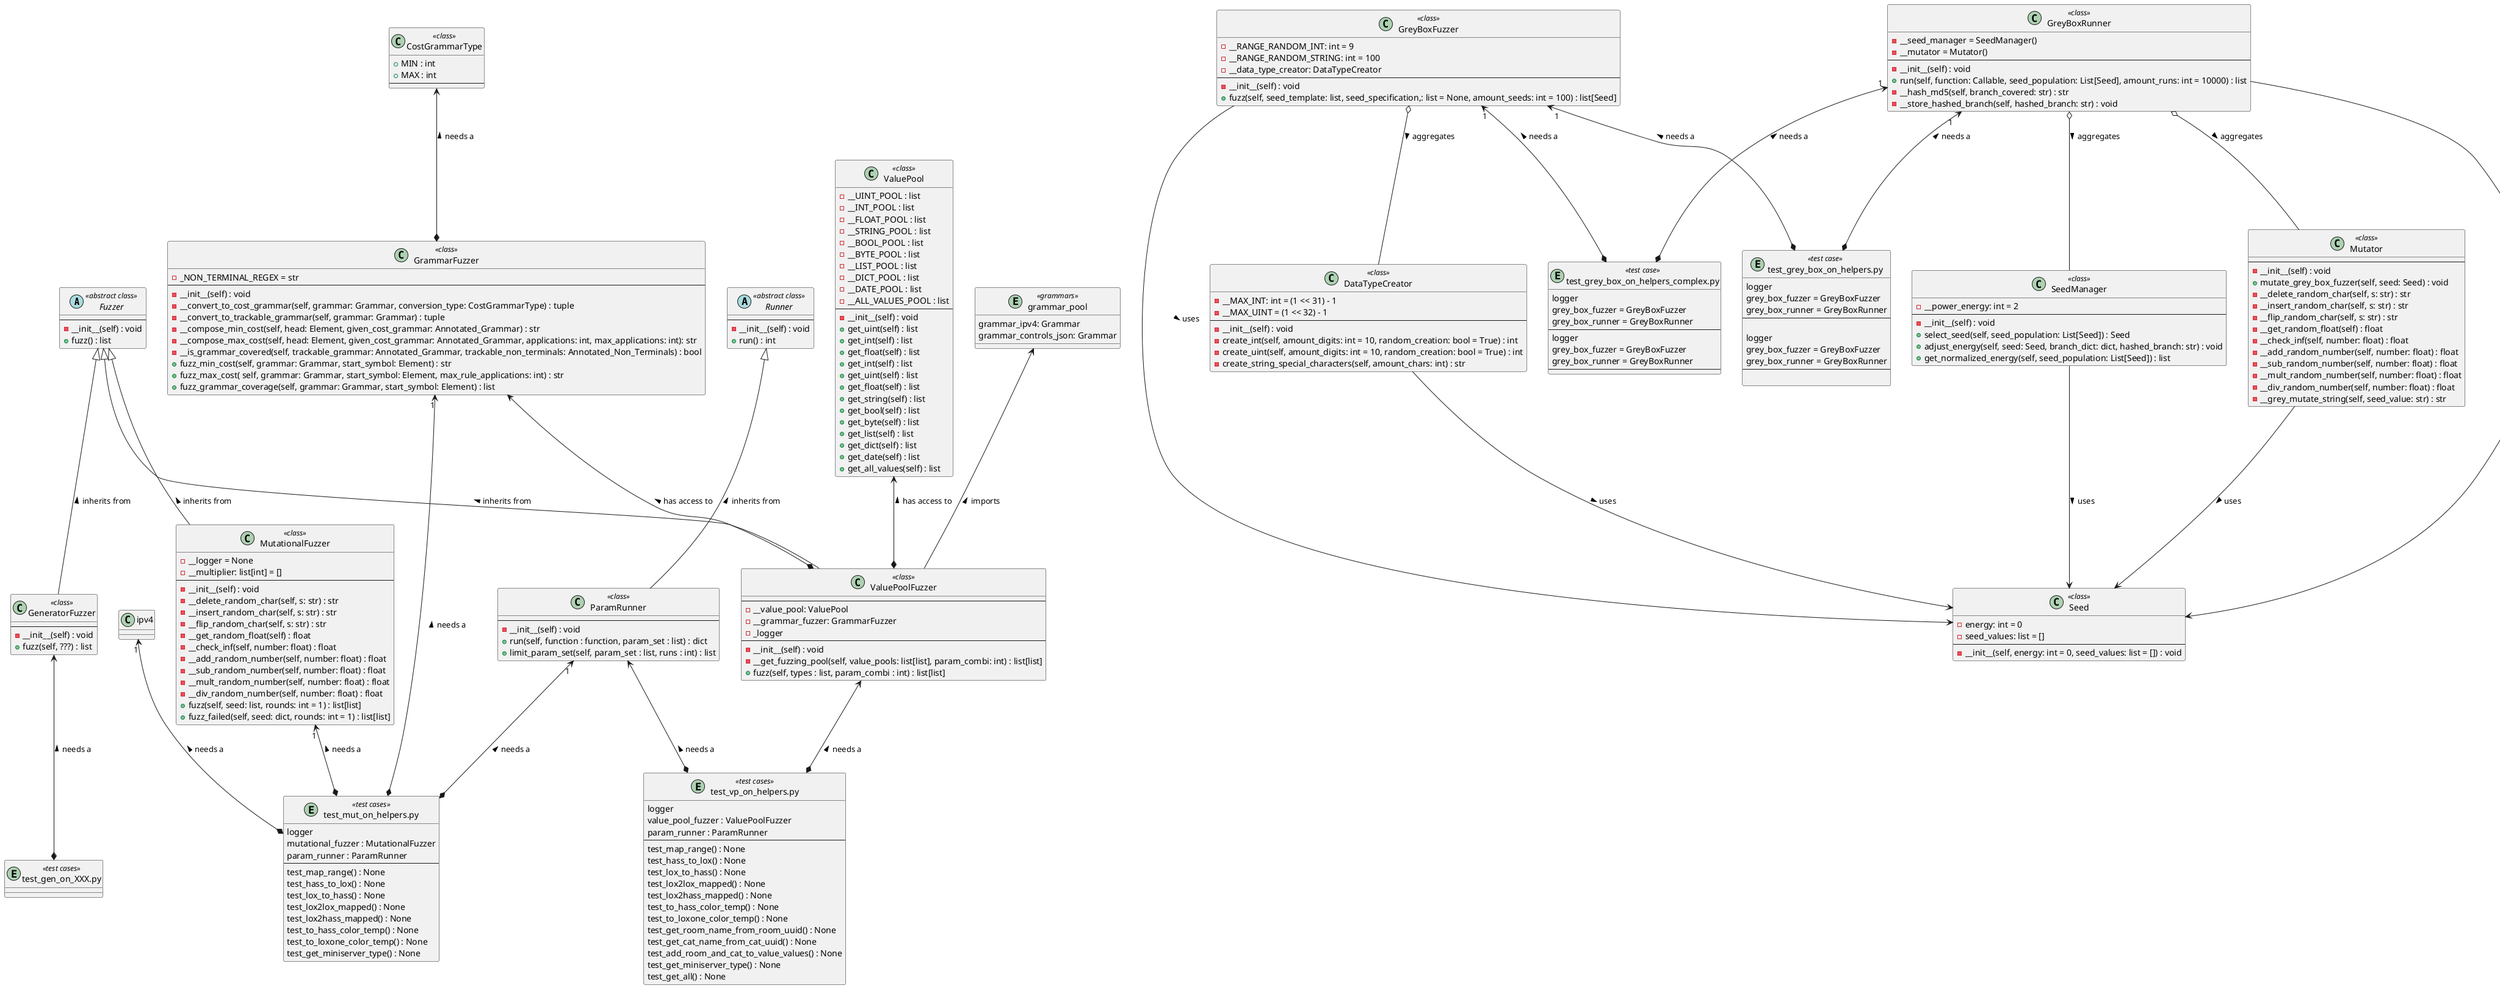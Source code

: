 @startuml fuzzer_overview
allow_mixing

'Web server to creat UML:
' https://www.plantuml.com/plantuml/uml/SyfFKj2rKt3CoKnELR1Io4ZDoSa70000
' copy the UML and generate SVG

'''''''''''''''''''''''''''''''''''''''
'Fuzzer''''''''''''''''''''''''''''''''
'''''''''''''''''''''''''''''''''''''''
abstract class "Fuzzer" as fuzzer << abstract class >> {
    --
    - __init__(self) : void
    + fuzz() : list
}
'''''''''''''''''''''''''''''''''''''''
class "ValuePoolFuzzer" as VPFuzzer << class >> {
    --
    - __value_pool: ValuePool
    - __grammar_fuzzer: GrammarFuzzer
    - _logger
    --
    - __init__(self) : void
    - __get_fuzzing_pool(self, value_pools: list[list], param_combi: int) : list[list]
    + fuzz(self, types : list, param_combi : int) : list[list]
}
class "ValuePool" as VPool << class >> {
    - __UINT_POOL : list
    - __INT_POOL : list
    - __FLOAT_POOL : list
    - __STRING_POOL : list
    - __BOOL_POOL : list
    - __BYTE_POOL : list
    - __LIST_POOL : list
    - __DICT_POOL : list
    - __DATE_POOL : list
    - __ALL_VALUES_POOL : list
    --
    - __init__(self) : void
    + get_uint(self) : list
    + get_int(self) : list
    + get_float(self) : list
    + get_int(self) : list
    + get_uint(self) : list
    + get_float(self) : list
    + get_string(self) : list
    + get_bool(self) : list
    + get_byte(self) : list
    + get_list(self) : list
    + get_dict(self) : list
    + get_date(self) : list
    + get_all_values(self) : list
}
'''''''''''''''''''''''''''''''''''''''
class "GeneratorFuzzer" as GFuzzer << class >> {
    --
    - __init__(self) : void
    + fuzz(self, ???) : list
}
'''''''''''''''''''''''''''''''''''''''
class "CostGrammarType" as CGType << class >> {
    + MIN : int
    + MAX : int
    --
}
class "GrammarFuzzer" as GrFuzzer << class >> {
    - _NON_TERMINAL_REGEX = str
    --
    - __init__(self) : void
    - __convert_to_cost_grammar(self, grammar: Grammar, conversion_type: CostGrammarType) : tuple
    - __convert_to_trackable_grammar(self, grammar: Grammar) : tuple
    - __compose_min_cost(self, head: Element, given_cost_grammar: Annotated_Grammar) : str
    - __compose_max_cost(self, head: Element, given_cost_grammar: Annotated_Grammar, applications: int, max_applications: int): str
    - __is_grammar_covered(self, trackable_grammar: Annotated_Grammar, trackable_non_terminals: Annotated_Non_Terminals) : bool
    + fuzz_min_cost(self, grammar: Grammar, start_symbol: Element) : str
    + fuzz_max_cost( self, grammar: Grammar, start_symbol: Element, max_rule_applications: int) : str
    + fuzz_grammar_coverage(self, grammar: Grammar, start_symbol: Element) : list
}
entity "grammar_pool" as gr_pool << grammars >> {
    grammar_ipv4: Grammar
    grammar_controls_json: Grammar
}
'''''''''''''''''''''''''''''''''''''''
class "MutationalFuzzer" as MFuzzer << class >> {
    - __logger = None
    - __multiplier: list[int] = []
    --
    - __init__(self) : void
    - __delete_random_char(self, s: str) : str
    - __insert_random_char(self, s: str) : str
    - __flip_random_char(self, s: str) : str
    - __get_random_float(self) : float
    - __check_inf(self, number: float) : float
    - __add_random_number(self, number: float) : float
    - __sub_random_number(self, number: float) : float
    - __mult_random_number(self, number: float) : float
    - __div_random_number(self, number: float) : float
    + fuzz(self, seed: list, rounds: int = 1) : list[list]
    + fuzz_failed(self, seed: dict, rounds: int = 1) : list[list]
}
'''''''''''''''''''''''''''''''''''''''
'Runner''''''''''''''''''''''''''''''''
'''''''''''''''''''''''''''''''''''''''
'''''''''''''''''''''''''''''''''''''''
class "GreyBoxFuzzer" as GBFuzzer << class >> {
    - __RANGE_RANDOM_INT: int = 9
    - __RANGE_RANDOM_STRING: int = 100
    - __data_type_creator: DataTypeCreator
    --
    - __init__(self) : void
    + fuzz(self, seed_template: list, seed_specification,: list = None, amount_seeds: int = 100) : list[Seed]
}
'''''''''''''''''''''''''''''''''''''''
class "GreyBoxRunner" as GBRunner << class >> {
    - __seed_manager = SeedManager()
    - __mutator = Mutator()
    --
    - __init__(self) : void
    + run(self, function: Callable, seed_population: List[Seed], amount_runs: int = 10000) : list
    - __hash_md5(self, branch_covered: str) : str
    - __store_hashed_branch(self, hashed_branch: str) : void
}
'''''''''''''''''''''''''''''''''''''''
class "SeedManager" as SeedManager << class >> {
    - __power_energy: int = 2
    --
    - __init__(self) : void
    + select_seed(self, seed_population: List[Seed]) : Seed
    + adjust_energy(self, seed: Seed, branch_dict: dict, hashed_branch: str) : void
    + get_normalized_energy(self, seed_population: List[Seed]) : list
}
'''''''''''''''''''''''''''''''''''''''
class "Mutator" as Mutator << class >> {
    --
    - __init__(self) : void
    + mutate_grey_box_fuzzer(self, seed: Seed) : void
    - __delete_random_char(self, s: str) : str
    - __insert_random_char(self, s: str) : str
    - __flip_random_char(self, s: str) : str
    - __get_random_float(self) : float
    - __check_inf(self, number: float) : float
    - __add_random_number(self, number: float) : float
    - __sub_random_number(self, number: float) : float
    - __mult_random_number(self, number: float) : float
    - __div_random_number(self, number: float) : float
    - __grey_mutate_string(self, seed_value: str) : str
}
'''''''''''''''''''''''''''''''''''''''
class "Seed" as Seed << class >> {
    - energy: int = 0
    - seed_values: list = []
    --
    - __init__(self, energy: int = 0, seed_values: list = []) : void
}
'''''''''''''''''''''''''''''''''''''''
class "DataTypeCreator" as DataTypeCreator << class >> {
    - __MAX_INT: int = (1 << 31) - 1
    - __MAX_UINT = (1 << 32) - 1
    --
    - __init__(self) : void
    - create_int(self, amount_digits: int = 10, random_creation: bool = True) : int
    - create_uint(self, amount_digits: int = 10, random_creation: bool = True) : int
    - create_string_special_characters(self, amount_chars: int) : str
}
'''''''''''''''''''''''''''''''''''''''
abstract class "Runner" as runner << abstract class >> {
    --
    - __init__(self) : void
    + run() : int
}
'''''''''''''''''''''''''''''''''''''''
class "ParamRunner" as PRunner << class >> {
    --
    - __init__(self) : void
    + run(self, function : function, param_set : list) : dict
    + limit_param_set(self, param_set : list, runs : int) : list
}
'''''''''''''''''''''''''''''''''''''''
'Testcases'''''''''''''''''''''''''''''
'''''''''''''''''''''''''''''''''''''''
entity  "test_vp_on_helpers.py" as test_VP_H << test cases >>{
    logger
    value_pool_fuzzer : ValuePoolFuzzer
    param_runner : ParamRunner
    --
    test_map_range() : None
    test_hass_to_lox() : None
    test_lox_to_hass() : None
    test_lox2lox_mapped() : None
    test_lox2hass_mapped() : None
    test_to_hass_color_temp() : None
    test_to_loxone_color_temp() : None
    test_get_room_name_from_room_uuid() : None
    test_get_cat_name_from_cat_uuid() : None
    test_add_room_and_cat_to_value_values() : None
    test_get_miniserver_type() : None
    test_get_all() : None
}
'''''''''''''''''''''''''''''''''''''''
entity  "test_gen_on_XXX.py" as test_GEN << test cases >>{

}
'''''''''''''''''''''''''''''''''''''''
entity  "test_mut_on_helpers.py" as test_MUT << test cases >>{
    logger
    mutational_fuzzer : MutationalFuzzer
    param_runner : ParamRunner
    --
    test_map_range() : None
    test_hass_to_lox() : None
    test_lox_to_hass() : None
    test_lox2lox_mapped() : None
    test_lox2hass_mapped() : None
    test_to_hass_color_temp() : None
    test_to_loxone_color_temp() : None
    test_get_miniserver_type() : None
}
'''''''''''''''''''''''''''''''''''''''
entity  "test_grey_box_on_helpers.py" as test_GBox << test case >>{
    logger
    grey_box_fuzzer = GreyBoxFuzzer
    grey_box_runner = GreyBoxRunner
    --

}
'''''''''''''''''''''''''''''''''''''''
entity  "test_grey_box_on_helpers_complex.py" as test_GBox_complex << test case >>{
    logger
    grey_box_fuzzer = GreyBoxFuzzer
    grey_box_runner = GreyBoxRunner
    --
}
'''''''''''''''''''''''''''''''''''''''
entity  "test_grey_box_on_helpers.py" as test_GBox << test case >>{
    logger
    grey_box_fuzzer = GreyBoxFuzzer
    grey_box_runner = GreyBoxRunner
    --

}
'''''''''''''''''''''''''''''''''''''''
entity  "test_grey_box_on_helpers_complex.py" as test_GBox_complex << test case >>{
    logger
    grey_box_fuzzer = GreyBoxFuzzer
    grey_box_runner = GreyBoxRunner
    --
}
'''''''''''''''''''''''''''''''''''''''
'Fuzzer''''''''''''''''''''''''''''''''
'''''''''''''''''''''''''''''''''''''''
fuzzer <|-- VPFuzzer : inherits from <
VPool <--* VPFuzzer: has access to <
GrFuzzer <--* VPFuzzer: has access to <
gr_pool <-- VPFuzzer: imports <
fuzzer <|-- GFuzzer : inherits from <
fuzzer <|-- MFuzzer : inherits from <
GBFuzzer o-- DataTypeCreator : aggregates >
GBFuzzer --> Seed: uses >
'''''''''''''''''''''''''''''''''''''''
'Runner''''''''''''''''''''''''''''''''
'''''''''''''''''''''''''''''''''''''''
runner <|-- PRunner : inherits from <
GBRunner o-- Mutator : aggregates >
GBRunner o-- SeedManager : aggregates >
GBRunner --> Seed: uses >
'''''''''''''''''''''''''''''''''''''''
'Other classes'''''''''''''''''''''''''
'''''''''''''''''''''''''''''''''''''''
Mutator --> Seed: uses >
SeedManager --> Seed: uses >
DataTypeCreator --> Seed: uses >
'''''''''''''''''''''''''''''''''''''''
'Testcases'''''''''''''''''''''''''''''
'''''''''''''''''''''''''''''''''''''''
VPFuzzer <--* test_VP_H : needs a <
PRunner <--* test_VP_H : needs a <
'''''''''''''''''''''''''''''''''''''''
CGType <--* GrFuzzer : needs a <
'''''''''''''''''''''''''''''''''''''''
GFuzzer <--* test_GEN : needs a <
'''''''''''''''''''''''''''''''''''''''
MFuzzer "1"<--* test_MUT : needs a <
PRunner "1"<--* test_MUT : needs a <
GrFuzzer "1"<--* test_MUT : needs a <
ipv4 "1"<--* test_MUT : needs a <
'''''''''''''''''''''''''''''''''''''''
GBFuzzer "1"<--* test_GBox : needs a <
GBFuzzer "1"<--* test_GBox_complex : needs a <
GBRunner "1"<--* test_GBox : needs a <
GBRunner "1"<--* test_GBox_complex : needs a <
@enduml